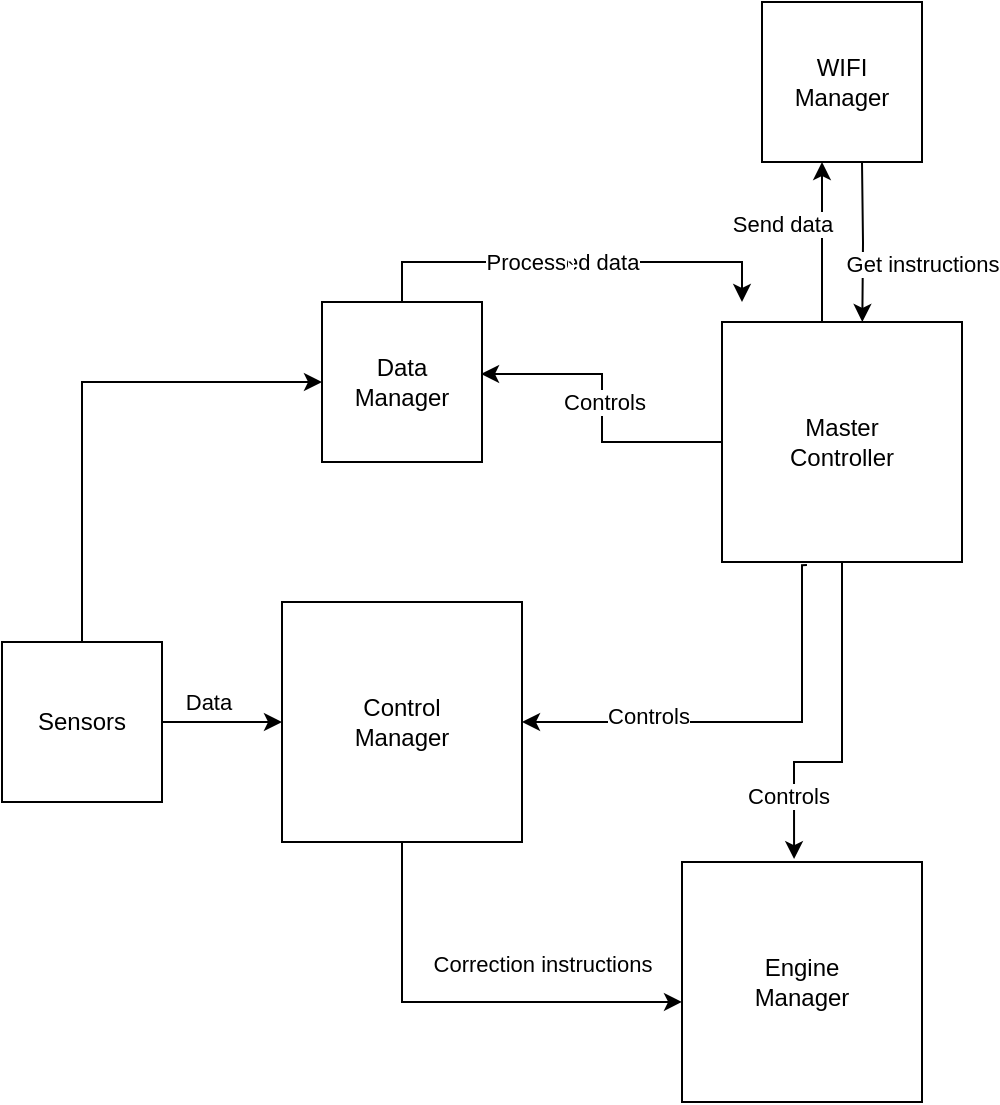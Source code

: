 <mxfile version="24.7.6">
  <diagram name="Page-1" id="1ZCH-90XeY1f-6l5d64w">
    <mxGraphModel dx="1194" dy="654" grid="1" gridSize="10" guides="1" tooltips="1" connect="1" arrows="1" fold="1" page="1" pageScale="1" pageWidth="850" pageHeight="1100" math="0" shadow="0">
      <root>
        <mxCell id="0" />
        <mxCell id="1" parent="0" />
        <mxCell id="SCl_2yA6YjaPcPXo50z0-15" style="edgeStyle=orthogonalEdgeStyle;rounded=0;orthogonalLoop=1;jettySize=auto;html=1;exitX=0.354;exitY=1.013;exitDx=0;exitDy=0;entryX=1;entryY=0.5;entryDx=0;entryDy=0;exitPerimeter=0;" edge="1" parent="1" source="SCl_2yA6YjaPcPXo50z0-1" target="SCl_2yA6YjaPcPXo50z0-9">
          <mxGeometry relative="1" as="geometry">
            <Array as="points">
              <mxPoint x="420" y="292" />
              <mxPoint x="420" y="370" />
            </Array>
          </mxGeometry>
        </mxCell>
        <mxCell id="SCl_2yA6YjaPcPXo50z0-17" style="edgeStyle=orthogonalEdgeStyle;rounded=0;orthogonalLoop=1;jettySize=auto;html=1;entryX=0.5;entryY=1;entryDx=0;entryDy=0;" edge="1" parent="1">
          <mxGeometry relative="1" as="geometry">
            <mxPoint x="430" y="170" as="sourcePoint" />
            <mxPoint x="430" y="90" as="targetPoint" />
          </mxGeometry>
        </mxCell>
        <mxCell id="SCl_2yA6YjaPcPXo50z0-19" value="Send data" style="edgeLabel;html=1;align=center;verticalAlign=middle;resizable=0;points=[];" vertex="1" connectable="0" parent="SCl_2yA6YjaPcPXo50z0-17">
          <mxGeometry x="0.041" relative="1" as="geometry">
            <mxPoint x="-20" y="-8" as="offset" />
          </mxGeometry>
        </mxCell>
        <mxCell id="SCl_2yA6YjaPcPXo50z0-1" value="Master&lt;div&gt;Controller&lt;/div&gt;" style="rounded=0;whiteSpace=wrap;html=1;" vertex="1" parent="1">
          <mxGeometry x="380" y="170" width="120" height="120" as="geometry" />
        </mxCell>
        <mxCell id="SCl_2yA6YjaPcPXo50z0-3" value="Engine&lt;div&gt;Manager&lt;/div&gt;" style="whiteSpace=wrap;html=1;aspect=fixed;" vertex="1" parent="1">
          <mxGeometry x="360" y="440" width="120" height="120" as="geometry" />
        </mxCell>
        <mxCell id="SCl_2yA6YjaPcPXo50z0-12" style="edgeStyle=orthogonalEdgeStyle;rounded=0;orthogonalLoop=1;jettySize=auto;html=1;entryX=0;entryY=0.5;entryDx=0;entryDy=0;exitX=0.5;exitY=0;exitDx=0;exitDy=0;" edge="1" parent="1" source="SCl_2yA6YjaPcPXo50z0-4" target="SCl_2yA6YjaPcPXo50z0-5">
          <mxGeometry relative="1" as="geometry" />
        </mxCell>
        <mxCell id="SCl_2yA6YjaPcPXo50z0-13" style="edgeStyle=orthogonalEdgeStyle;rounded=0;orthogonalLoop=1;jettySize=auto;html=1;entryX=0;entryY=0.5;entryDx=0;entryDy=0;" edge="1" parent="1" source="SCl_2yA6YjaPcPXo50z0-4" target="SCl_2yA6YjaPcPXo50z0-9">
          <mxGeometry relative="1" as="geometry" />
        </mxCell>
        <mxCell id="SCl_2yA6YjaPcPXo50z0-26" value="Data" style="edgeLabel;html=1;align=center;verticalAlign=middle;resizable=0;points=[];" vertex="1" connectable="0" parent="SCl_2yA6YjaPcPXo50z0-13">
          <mxGeometry x="-0.234" relative="1" as="geometry">
            <mxPoint y="-10" as="offset" />
          </mxGeometry>
        </mxCell>
        <mxCell id="SCl_2yA6YjaPcPXo50z0-4" value="Sensors" style="rounded=0;whiteSpace=wrap;html=1;" vertex="1" parent="1">
          <mxGeometry x="20" y="330" width="80" height="80" as="geometry" />
        </mxCell>
        <mxCell id="SCl_2yA6YjaPcPXo50z0-35" style="edgeStyle=orthogonalEdgeStyle;rounded=0;orthogonalLoop=1;jettySize=auto;html=1;" edge="1" parent="1" source="SCl_2yA6YjaPcPXo50z0-5">
          <mxGeometry relative="1" as="geometry">
            <mxPoint x="390" y="160" as="targetPoint" />
            <Array as="points">
              <mxPoint x="220" y="140" />
              <mxPoint x="390" y="140" />
            </Array>
          </mxGeometry>
        </mxCell>
        <mxCell id="SCl_2yA6YjaPcPXo50z0-36" value="Processed data" style="edgeLabel;html=1;align=center;verticalAlign=middle;resizable=0;points=[];" vertex="1" connectable="0" parent="SCl_2yA6YjaPcPXo50z0-35">
          <mxGeometry x="-0.229" y="2" relative="1" as="geometry">
            <mxPoint x="19" y="2" as="offset" />
          </mxGeometry>
        </mxCell>
        <mxCell id="SCl_2yA6YjaPcPXo50z0-38" value="`" style="edgeLabel;html=1;align=center;verticalAlign=middle;resizable=0;points=[];" vertex="1" connectable="0" parent="SCl_2yA6YjaPcPXo50z0-35">
          <mxGeometry x="-0.014" y="-3" relative="1" as="geometry">
            <mxPoint y="1" as="offset" />
          </mxGeometry>
        </mxCell>
        <mxCell id="SCl_2yA6YjaPcPXo50z0-5" value="Data&lt;div&gt;Manager&lt;/div&gt;" style="whiteSpace=wrap;html=1;aspect=fixed;" vertex="1" parent="1">
          <mxGeometry x="180" y="160" width="80" height="80" as="geometry" />
        </mxCell>
        <mxCell id="SCl_2yA6YjaPcPXo50z0-8" value="WIFI&lt;div&gt;Manager&lt;/div&gt;" style="whiteSpace=wrap;html=1;aspect=fixed;" vertex="1" parent="1">
          <mxGeometry x="400" y="10" width="80" height="80" as="geometry" />
        </mxCell>
        <mxCell id="SCl_2yA6YjaPcPXo50z0-9" value="Control&lt;div&gt;Manager&lt;/div&gt;" style="whiteSpace=wrap;html=1;aspect=fixed;" vertex="1" parent="1">
          <mxGeometry x="160" y="310" width="120" height="120" as="geometry" />
        </mxCell>
        <mxCell id="SCl_2yA6YjaPcPXo50z0-14" style="edgeStyle=orthogonalEdgeStyle;rounded=0;orthogonalLoop=1;jettySize=auto;html=1;exitX=0.5;exitY=1;exitDx=0;exitDy=0;entryX=0;entryY=0.583;entryDx=0;entryDy=0;entryPerimeter=0;" edge="1" parent="1" source="SCl_2yA6YjaPcPXo50z0-9" target="SCl_2yA6YjaPcPXo50z0-3">
          <mxGeometry relative="1" as="geometry" />
        </mxCell>
        <mxCell id="SCl_2yA6YjaPcPXo50z0-27" value="Correction instructions" style="edgeLabel;html=1;align=center;verticalAlign=middle;resizable=0;points=[];" vertex="1" connectable="0" parent="SCl_2yA6YjaPcPXo50z0-14">
          <mxGeometry x="-0.541" y="1" relative="1" as="geometry">
            <mxPoint x="69" y="10" as="offset" />
          </mxGeometry>
        </mxCell>
        <mxCell id="SCl_2yA6YjaPcPXo50z0-18" style="edgeStyle=orthogonalEdgeStyle;rounded=0;orthogonalLoop=1;jettySize=auto;html=1;exitX=0.75;exitY=1;exitDx=0;exitDy=0;entryX=0.668;entryY=0;entryDx=0;entryDy=0;entryPerimeter=0;" edge="1" parent="1">
          <mxGeometry relative="1" as="geometry">
            <mxPoint x="450" y="90" as="sourcePoint" />
            <mxPoint x="450.16" y="170" as="targetPoint" />
          </mxGeometry>
        </mxCell>
        <mxCell id="SCl_2yA6YjaPcPXo50z0-20" value="Get instructions" style="edgeLabel;html=1;align=center;verticalAlign=middle;resizable=0;points=[];" vertex="1" connectable="0" parent="SCl_2yA6YjaPcPXo50z0-18">
          <mxGeometry x="0.278" y="2" relative="1" as="geometry">
            <mxPoint x="27" y="-1" as="offset" />
          </mxGeometry>
        </mxCell>
        <mxCell id="SCl_2yA6YjaPcPXo50z0-30" style="edgeStyle=orthogonalEdgeStyle;rounded=0;orthogonalLoop=1;jettySize=auto;html=1;entryX=0.467;entryY=-0.012;entryDx=0;entryDy=0;entryPerimeter=0;" edge="1" parent="1" source="SCl_2yA6YjaPcPXo50z0-1" target="SCl_2yA6YjaPcPXo50z0-3">
          <mxGeometry relative="1" as="geometry">
            <Array as="points">
              <mxPoint x="440" y="390" />
              <mxPoint x="416" y="390" />
            </Array>
          </mxGeometry>
        </mxCell>
        <mxCell id="SCl_2yA6YjaPcPXo50z0-31" style="edgeStyle=orthogonalEdgeStyle;rounded=0;orthogonalLoop=1;jettySize=auto;html=1;exitX=0;exitY=0.5;exitDx=0;exitDy=0;entryX=0.994;entryY=0.45;entryDx=0;entryDy=0;entryPerimeter=0;" edge="1" parent="1" source="SCl_2yA6YjaPcPXo50z0-1" target="SCl_2yA6YjaPcPXo50z0-5">
          <mxGeometry relative="1" as="geometry" />
        </mxCell>
        <mxCell id="SCl_2yA6YjaPcPXo50z0-32" value="Controls" style="edgeLabel;html=1;align=center;verticalAlign=middle;resizable=0;points=[];" vertex="1" connectable="0" parent="SCl_2yA6YjaPcPXo50z0-31">
          <mxGeometry x="0.042" y="-1" relative="1" as="geometry">
            <mxPoint as="offset" />
          </mxGeometry>
        </mxCell>
        <mxCell id="SCl_2yA6YjaPcPXo50z0-33" value="Controls" style="edgeLabel;html=1;align=center;verticalAlign=middle;resizable=0;points=[];" vertex="1" connectable="0" parent="1">
          <mxGeometry x="260" y="260" as="geometry">
            <mxPoint x="83" y="107" as="offset" />
          </mxGeometry>
        </mxCell>
        <mxCell id="SCl_2yA6YjaPcPXo50z0-39" value="Controls" style="edgeLabel;html=1;align=center;verticalAlign=middle;resizable=0;points=[];" vertex="1" connectable="0" parent="1">
          <mxGeometry x="330" y="300" as="geometry">
            <mxPoint x="83" y="107" as="offset" />
          </mxGeometry>
        </mxCell>
      </root>
    </mxGraphModel>
  </diagram>
</mxfile>

